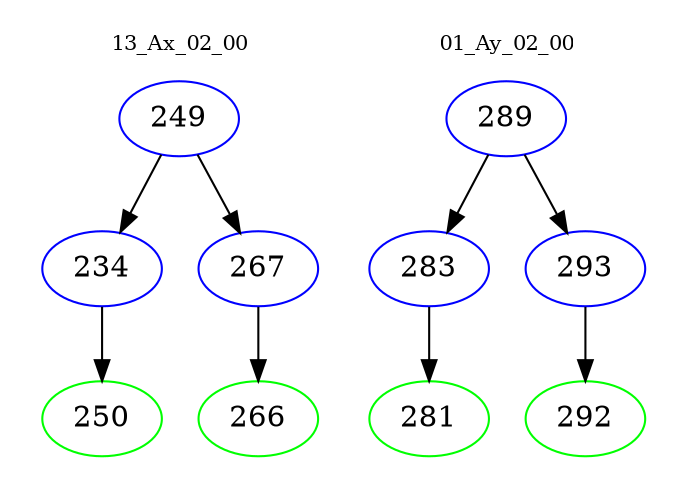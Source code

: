 digraph{
subgraph cluster_0 {
color = white
label = "13_Ax_02_00";
fontsize=10;
T0_249 [label="249", color="blue"]
T0_249 -> T0_234 [color="black"]
T0_234 [label="234", color="blue"]
T0_234 -> T0_250 [color="black"]
T0_250 [label="250", color="green"]
T0_249 -> T0_267 [color="black"]
T0_267 [label="267", color="blue"]
T0_267 -> T0_266 [color="black"]
T0_266 [label="266", color="green"]
}
subgraph cluster_1 {
color = white
label = "01_Ay_02_00";
fontsize=10;
T1_289 [label="289", color="blue"]
T1_289 -> T1_283 [color="black"]
T1_283 [label="283", color="blue"]
T1_283 -> T1_281 [color="black"]
T1_281 [label="281", color="green"]
T1_289 -> T1_293 [color="black"]
T1_293 [label="293", color="blue"]
T1_293 -> T1_292 [color="black"]
T1_292 [label="292", color="green"]
}
}
